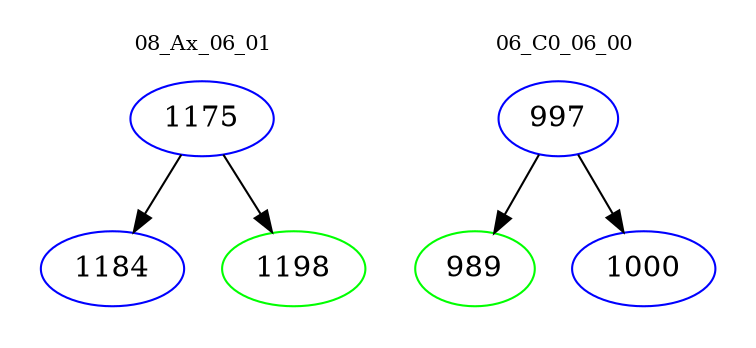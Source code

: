 digraph{
subgraph cluster_0 {
color = white
label = "08_Ax_06_01";
fontsize=10;
T0_1175 [label="1175", color="blue"]
T0_1175 -> T0_1184 [color="black"]
T0_1184 [label="1184", color="blue"]
T0_1175 -> T0_1198 [color="black"]
T0_1198 [label="1198", color="green"]
}
subgraph cluster_1 {
color = white
label = "06_C0_06_00";
fontsize=10;
T1_997 [label="997", color="blue"]
T1_997 -> T1_989 [color="black"]
T1_989 [label="989", color="green"]
T1_997 -> T1_1000 [color="black"]
T1_1000 [label="1000", color="blue"]
}
}
